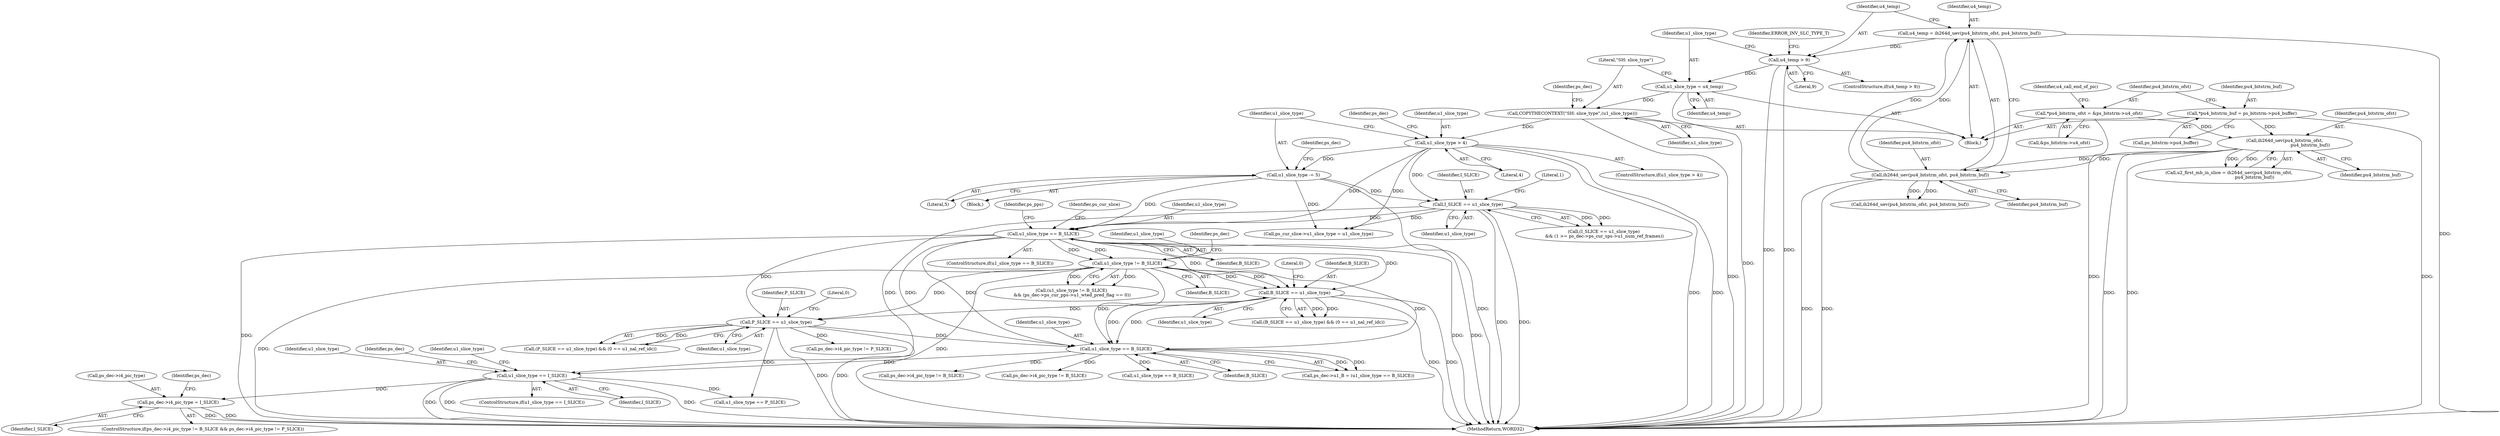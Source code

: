 digraph "0_Android_494561291a503840f385fbcd11d9bc5f4dc502b8_2@pointer" {
"1002471" [label="(Call,ps_dec->i4_pic_type = I_SLICE)"];
"1002443" [label="(Call,u1_slice_type == I_SLICE)"];
"1002329" [label="(Call,u1_slice_type == B_SLICE)"];
"1001795" [label="(Call,u1_slice_type != B_SLICE)"];
"1001572" [label="(Call,u1_slice_type == B_SLICE)"];
"1000341" [label="(Call,I_SLICE == u1_slice_type)"];
"1000292" [label="(Call,u1_slice_type > 4)"];
"1000283" [label="(Call,COPYTHECONTEXT(\"SH: slice_type\",(u1_slice_type)))"];
"1000280" [label="(Call,u1_slice_type = u4_temp)"];
"1000275" [label="(Call,u4_temp > 9)"];
"1000269" [label="(Call,u4_temp = ih264d_uev(pu4_bitstrm_ofst, pu4_bitstrm_buf))"];
"1000271" [label="(Call,ih264d_uev(pu4_bitstrm_ofst, pu4_bitstrm_buf))"];
"1000231" [label="(Call,ih264d_uev(pu4_bitstrm_ofst,\n                                     pu4_bitstrm_buf))"];
"1000203" [label="(Call,*pu4_bitstrm_ofst = &ps_bitstrm->u4_ofst)"];
"1000197" [label="(Call,*pu4_bitstrm_buf = ps_bitstrm->pu4_buffer)"];
"1000296" [label="(Call,u1_slice_type -= 5)"];
"1001886" [label="(Call,P_SLICE == u1_slice_type)"];
"1001871" [label="(Call,B_SLICE == u1_slice_type)"];
"1002479" [label="(Identifier,u1_slice_type)"];
"1000274" [label="(ControlStructure,if(u4_temp > 9))"];
"1000272" [label="(Identifier,pu4_bitstrm_ofst)"];
"1001873" [label="(Identifier,u1_slice_type)"];
"1000280" [label="(Call,u1_slice_type = u4_temp)"];
"1001794" [label="(Call,(u1_slice_type != B_SLICE)\n && (ps_dec->ps_cur_pps->u1_wted_pred_flag == 0))"];
"1000232" [label="(Identifier,pu4_bitstrm_ofst)"];
"1000199" [label="(Call,ps_bitstrm->pu4_buffer)"];
"1002466" [label="(Call,ps_dec->i4_pic_type != P_SLICE)"];
"1000297" [label="(Identifier,u1_slice_type)"];
"1002543" [label="(Identifier,ps_dec)"];
"1002472" [label="(Call,ps_dec->i4_pic_type)"];
"1000229" [label="(Call,u2_first_mb_in_slice = ih264d_uev(pu4_bitstrm_ofst,\n                                     pu4_bitstrm_buf))"];
"1000291" [label="(ControlStructure,if(u1_slice_type > 4))"];
"1000292" [label="(Call,u1_slice_type > 4)"];
"1000275" [label="(Call,u4_temp > 9)"];
"1000281" [label="(Identifier,u1_slice_type)"];
"1001624" [label="(Identifier,ps_pps)"];
"1000345" [label="(Literal,1)"];
"1001887" [label="(Identifier,P_SLICE)"];
"1002330" [label="(Identifier,u1_slice_type)"];
"1000282" [label="(Identifier,u4_temp)"];
"1000270" [label="(Identifier,u4_temp)"];
"1001801" [label="(Identifier,ps_dec)"];
"1001885" [label="(Call,(P_SLICE == u1_slice_type) && (0 == u1_nal_ref_idc))"];
"1002444" [label="(Identifier,u1_slice_type)"];
"1001796" [label="(Identifier,u1_slice_type)"];
"1000293" [label="(Identifier,u1_slice_type)"];
"1000340" [label="(Call,(I_SLICE == u1_slice_type)\n && (1 >= ps_dec->ps_cur_sps->u1_num_ref_frames))"];
"1000288" [label="(Identifier,ps_dec)"];
"1001875" [label="(Literal,0)"];
"1000294" [label="(Literal,4)"];
"1002443" [label="(Call,u1_slice_type == I_SLICE)"];
"1000277" [label="(Literal,9)"];
"1000203" [label="(Call,*pu4_bitstrm_ofst = &ps_bitstrm->u4_ofst)"];
"1001578" [label="(Identifier,ps_cur_slice)"];
"1002500" [label="(Call,ps_dec->i4_pic_type != B_SLICE)"];
"1000283" [label="(Call,COPYTHECONTEXT(\"SH: slice_type\",(u1_slice_type)))"];
"1002471" [label="(Call,ps_dec->i4_pic_type = I_SLICE)"];
"1000205" [label="(Call,&ps_bitstrm->u4_ofst)"];
"1000412" [label="(Call,ih264d_uev(pu4_bitstrm_ofst, pu4_bitstrm_buf))"];
"1001890" [label="(Literal,0)"];
"1000233" [label="(Identifier,pu4_bitstrm_buf)"];
"1000284" [label="(Literal,\"SH: slice_type\")"];
"1000343" [label="(Identifier,u1_slice_type)"];
"1001871" [label="(Call,B_SLICE == u1_slice_type)"];
"1000298" [label="(Literal,5)"];
"1000231" [label="(Call,ih264d_uev(pu4_bitstrm_ofst,\n                                     pu4_bitstrm_buf))"];
"1000342" [label="(Identifier,I_SLICE)"];
"1002461" [label="(Call,ps_dec->i4_pic_type != B_SLICE)"];
"1000160" [label="(Block,)"];
"1000295" [label="(Block,)"];
"1001888" [label="(Identifier,u1_slice_type)"];
"1000279" [label="(Identifier,ERROR_INV_SLC_TYPE_T)"];
"1001573" [label="(Identifier,u1_slice_type)"];
"1001571" [label="(ControlStructure,if(u1_slice_type == B_SLICE))"];
"1000296" [label="(Call,u1_slice_type -= 5)"];
"1002512" [label="(Call,u1_slice_type == B_SLICE)"];
"1002450" [label="(Identifier,ps_dec)"];
"1001797" [label="(Identifier,B_SLICE)"];
"1001870" [label="(Call,(B_SLICE == u1_slice_type) && (0 == u1_nal_ref_idc))"];
"1000310" [label="(Identifier,ps_dec)"];
"1002619" [label="(MethodReturn,WORD32)"];
"1000220" [label="(Identifier,u4_call_end_of_pic)"];
"1002478" [label="(Call,u1_slice_type == P_SLICE)"];
"1001886" [label="(Call,P_SLICE == u1_slice_type)"];
"1001574" [label="(Identifier,B_SLICE)"];
"1002475" [label="(Identifier,I_SLICE)"];
"1002442" [label="(ControlStructure,if(u1_slice_type == I_SLICE))"];
"1000198" [label="(Identifier,pu4_bitstrm_buf)"];
"1000197" [label="(Call,*pu4_bitstrm_buf = ps_bitstrm->pu4_buffer)"];
"1000269" [label="(Call,u4_temp = ih264d_uev(pu4_bitstrm_ofst, pu4_bitstrm_buf))"];
"1000273" [label="(Identifier,pu4_bitstrm_buf)"];
"1002331" [label="(Identifier,B_SLICE)"];
"1000271" [label="(Call,ih264d_uev(pu4_bitstrm_ofst, pu4_bitstrm_buf))"];
"1000204" [label="(Identifier,pu4_bitstrm_ofst)"];
"1002329" [label="(Call,u1_slice_type == B_SLICE)"];
"1000341" [label="(Call,I_SLICE == u1_slice_type)"];
"1001795" [label="(Call,u1_slice_type != B_SLICE)"];
"1000301" [label="(Identifier,ps_dec)"];
"1002445" [label="(Identifier,I_SLICE)"];
"1001522" [label="(Call,ps_cur_slice->u1_slice_type = u1_slice_type)"];
"1001572" [label="(Call,u1_slice_type == B_SLICE)"];
"1000285" [label="(Identifier,u1_slice_type)"];
"1000276" [label="(Identifier,u4_temp)"];
"1002459" [label="(ControlStructure,if(ps_dec->i4_pic_type != B_SLICE && ps_dec->i4_pic_type != P_SLICE))"];
"1001872" [label="(Identifier,B_SLICE)"];
"1002325" [label="(Call,ps_dec->u1_B = (u1_slice_type == B_SLICE))"];
"1002471" -> "1002459"  [label="AST: "];
"1002471" -> "1002475"  [label="CFG: "];
"1002472" -> "1002471"  [label="AST: "];
"1002475" -> "1002471"  [label="AST: "];
"1002543" -> "1002471"  [label="CFG: "];
"1002471" -> "1002619"  [label="DDG: "];
"1002471" -> "1002619"  [label="DDG: "];
"1002443" -> "1002471"  [label="DDG: "];
"1002443" -> "1002442"  [label="AST: "];
"1002443" -> "1002445"  [label="CFG: "];
"1002444" -> "1002443"  [label="AST: "];
"1002445" -> "1002443"  [label="AST: "];
"1002450" -> "1002443"  [label="CFG: "];
"1002479" -> "1002443"  [label="CFG: "];
"1002443" -> "1002619"  [label="DDG: "];
"1002443" -> "1002619"  [label="DDG: "];
"1002443" -> "1002619"  [label="DDG: "];
"1002329" -> "1002443"  [label="DDG: "];
"1000341" -> "1002443"  [label="DDG: "];
"1002443" -> "1002478"  [label="DDG: "];
"1002329" -> "1002325"  [label="AST: "];
"1002329" -> "1002331"  [label="CFG: "];
"1002330" -> "1002329"  [label="AST: "];
"1002331" -> "1002329"  [label="AST: "];
"1002325" -> "1002329"  [label="CFG: "];
"1002329" -> "1002325"  [label="DDG: "];
"1002329" -> "1002325"  [label="DDG: "];
"1001795" -> "1002329"  [label="DDG: "];
"1001795" -> "1002329"  [label="DDG: "];
"1001572" -> "1002329"  [label="DDG: "];
"1001572" -> "1002329"  [label="DDG: "];
"1001886" -> "1002329"  [label="DDG: "];
"1001871" -> "1002329"  [label="DDG: "];
"1001871" -> "1002329"  [label="DDG: "];
"1002329" -> "1002461"  [label="DDG: "];
"1002329" -> "1002500"  [label="DDG: "];
"1002329" -> "1002512"  [label="DDG: "];
"1001795" -> "1001794"  [label="AST: "];
"1001795" -> "1001797"  [label="CFG: "];
"1001796" -> "1001795"  [label="AST: "];
"1001797" -> "1001795"  [label="AST: "];
"1001801" -> "1001795"  [label="CFG: "];
"1001794" -> "1001795"  [label="CFG: "];
"1001795" -> "1002619"  [label="DDG: "];
"1001795" -> "1002619"  [label="DDG: "];
"1001795" -> "1001794"  [label="DDG: "];
"1001795" -> "1001794"  [label="DDG: "];
"1001572" -> "1001795"  [label="DDG: "];
"1001572" -> "1001795"  [label="DDG: "];
"1001795" -> "1001871"  [label="DDG: "];
"1001795" -> "1001871"  [label="DDG: "];
"1001795" -> "1001886"  [label="DDG: "];
"1001572" -> "1001571"  [label="AST: "];
"1001572" -> "1001574"  [label="CFG: "];
"1001573" -> "1001572"  [label="AST: "];
"1001574" -> "1001572"  [label="AST: "];
"1001578" -> "1001572"  [label="CFG: "];
"1001624" -> "1001572"  [label="CFG: "];
"1001572" -> "1002619"  [label="DDG: "];
"1001572" -> "1002619"  [label="DDG: "];
"1001572" -> "1002619"  [label="DDG: "];
"1000341" -> "1001572"  [label="DDG: "];
"1000292" -> "1001572"  [label="DDG: "];
"1000296" -> "1001572"  [label="DDG: "];
"1001572" -> "1001871"  [label="DDG: "];
"1001572" -> "1001871"  [label="DDG: "];
"1001572" -> "1001886"  [label="DDG: "];
"1000341" -> "1000340"  [label="AST: "];
"1000341" -> "1000343"  [label="CFG: "];
"1000342" -> "1000341"  [label="AST: "];
"1000343" -> "1000341"  [label="AST: "];
"1000345" -> "1000341"  [label="CFG: "];
"1000340" -> "1000341"  [label="CFG: "];
"1000341" -> "1002619"  [label="DDG: "];
"1000341" -> "1002619"  [label="DDG: "];
"1000341" -> "1000340"  [label="DDG: "];
"1000341" -> "1000340"  [label="DDG: "];
"1000292" -> "1000341"  [label="DDG: "];
"1000296" -> "1000341"  [label="DDG: "];
"1000341" -> "1001522"  [label="DDG: "];
"1000292" -> "1000291"  [label="AST: "];
"1000292" -> "1000294"  [label="CFG: "];
"1000293" -> "1000292"  [label="AST: "];
"1000294" -> "1000292"  [label="AST: "];
"1000297" -> "1000292"  [label="CFG: "];
"1000310" -> "1000292"  [label="CFG: "];
"1000292" -> "1002619"  [label="DDG: "];
"1000292" -> "1002619"  [label="DDG: "];
"1000283" -> "1000292"  [label="DDG: "];
"1000292" -> "1000296"  [label="DDG: "];
"1000292" -> "1001522"  [label="DDG: "];
"1000283" -> "1000160"  [label="AST: "];
"1000283" -> "1000285"  [label="CFG: "];
"1000284" -> "1000283"  [label="AST: "];
"1000285" -> "1000283"  [label="AST: "];
"1000288" -> "1000283"  [label="CFG: "];
"1000283" -> "1002619"  [label="DDG: "];
"1000280" -> "1000283"  [label="DDG: "];
"1000280" -> "1000160"  [label="AST: "];
"1000280" -> "1000282"  [label="CFG: "];
"1000281" -> "1000280"  [label="AST: "];
"1000282" -> "1000280"  [label="AST: "];
"1000284" -> "1000280"  [label="CFG: "];
"1000280" -> "1002619"  [label="DDG: "];
"1000275" -> "1000280"  [label="DDG: "];
"1000275" -> "1000274"  [label="AST: "];
"1000275" -> "1000277"  [label="CFG: "];
"1000276" -> "1000275"  [label="AST: "];
"1000277" -> "1000275"  [label="AST: "];
"1000279" -> "1000275"  [label="CFG: "];
"1000281" -> "1000275"  [label="CFG: "];
"1000275" -> "1002619"  [label="DDG: "];
"1000275" -> "1002619"  [label="DDG: "];
"1000269" -> "1000275"  [label="DDG: "];
"1000269" -> "1000160"  [label="AST: "];
"1000269" -> "1000271"  [label="CFG: "];
"1000270" -> "1000269"  [label="AST: "];
"1000271" -> "1000269"  [label="AST: "];
"1000276" -> "1000269"  [label="CFG: "];
"1000269" -> "1002619"  [label="DDG: "];
"1000271" -> "1000269"  [label="DDG: "];
"1000271" -> "1000269"  [label="DDG: "];
"1000271" -> "1000273"  [label="CFG: "];
"1000272" -> "1000271"  [label="AST: "];
"1000273" -> "1000271"  [label="AST: "];
"1000271" -> "1002619"  [label="DDG: "];
"1000271" -> "1002619"  [label="DDG: "];
"1000231" -> "1000271"  [label="DDG: "];
"1000231" -> "1000271"  [label="DDG: "];
"1000271" -> "1000412"  [label="DDG: "];
"1000271" -> "1000412"  [label="DDG: "];
"1000231" -> "1000229"  [label="AST: "];
"1000231" -> "1000233"  [label="CFG: "];
"1000232" -> "1000231"  [label="AST: "];
"1000233" -> "1000231"  [label="AST: "];
"1000229" -> "1000231"  [label="CFG: "];
"1000231" -> "1002619"  [label="DDG: "];
"1000231" -> "1002619"  [label="DDG: "];
"1000231" -> "1000229"  [label="DDG: "];
"1000231" -> "1000229"  [label="DDG: "];
"1000203" -> "1000231"  [label="DDG: "];
"1000197" -> "1000231"  [label="DDG: "];
"1000203" -> "1000160"  [label="AST: "];
"1000203" -> "1000205"  [label="CFG: "];
"1000204" -> "1000203"  [label="AST: "];
"1000205" -> "1000203"  [label="AST: "];
"1000220" -> "1000203"  [label="CFG: "];
"1000203" -> "1002619"  [label="DDG: "];
"1000197" -> "1000160"  [label="AST: "];
"1000197" -> "1000199"  [label="CFG: "];
"1000198" -> "1000197"  [label="AST: "];
"1000199" -> "1000197"  [label="AST: "];
"1000204" -> "1000197"  [label="CFG: "];
"1000197" -> "1002619"  [label="DDG: "];
"1000296" -> "1000295"  [label="AST: "];
"1000296" -> "1000298"  [label="CFG: "];
"1000297" -> "1000296"  [label="AST: "];
"1000298" -> "1000296"  [label="AST: "];
"1000301" -> "1000296"  [label="CFG: "];
"1000296" -> "1002619"  [label="DDG: "];
"1000296" -> "1001522"  [label="DDG: "];
"1001886" -> "1001885"  [label="AST: "];
"1001886" -> "1001888"  [label="CFG: "];
"1001887" -> "1001886"  [label="AST: "];
"1001888" -> "1001886"  [label="AST: "];
"1001890" -> "1001886"  [label="CFG: "];
"1001885" -> "1001886"  [label="CFG: "];
"1001886" -> "1002619"  [label="DDG: "];
"1001886" -> "1002619"  [label="DDG: "];
"1001886" -> "1001885"  [label="DDG: "];
"1001886" -> "1001885"  [label="DDG: "];
"1001871" -> "1001886"  [label="DDG: "];
"1001886" -> "1002466"  [label="DDG: "];
"1001886" -> "1002478"  [label="DDG: "];
"1001871" -> "1001870"  [label="AST: "];
"1001871" -> "1001873"  [label="CFG: "];
"1001872" -> "1001871"  [label="AST: "];
"1001873" -> "1001871"  [label="AST: "];
"1001875" -> "1001871"  [label="CFG: "];
"1001870" -> "1001871"  [label="CFG: "];
"1001871" -> "1002619"  [label="DDG: "];
"1001871" -> "1002619"  [label="DDG: "];
"1001871" -> "1001870"  [label="DDG: "];
"1001871" -> "1001870"  [label="DDG: "];
}
